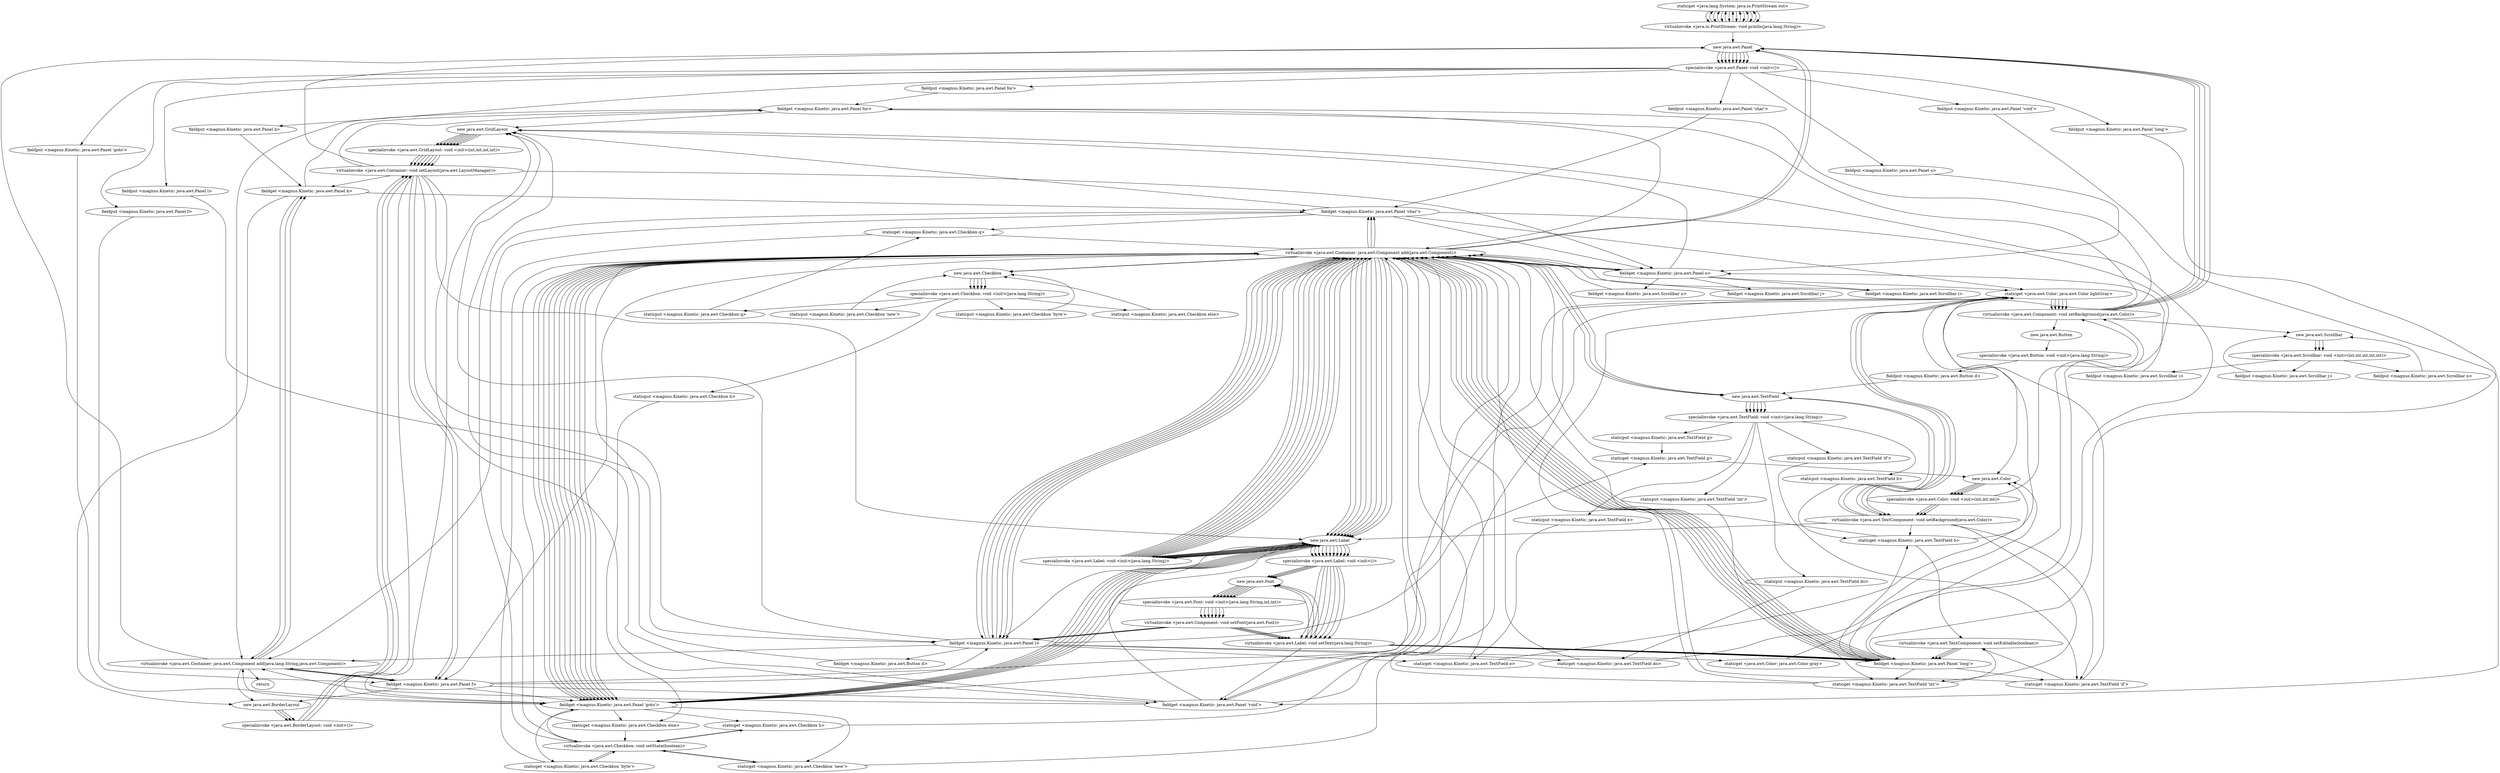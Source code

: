 digraph "" {
"staticget <java.lang.System: java.io.PrintStream out>";
 "staticget <java.lang.System: java.io.PrintStream out>"->"virtualinvoke <java.io.PrintStream: void println(java.lang.String)>";
 "virtualinvoke <java.io.PrintStream: void println(java.lang.String)>"->"staticget <java.lang.System: java.io.PrintStream out>";
 "staticget <java.lang.System: java.io.PrintStream out>"->"virtualinvoke <java.io.PrintStream: void println(java.lang.String)>";
 "virtualinvoke <java.io.PrintStream: void println(java.lang.String)>"->"staticget <java.lang.System: java.io.PrintStream out>";
 "staticget <java.lang.System: java.io.PrintStream out>"->"virtualinvoke <java.io.PrintStream: void println(java.lang.String)>";
 "virtualinvoke <java.io.PrintStream: void println(java.lang.String)>"->"staticget <java.lang.System: java.io.PrintStream out>";
 "staticget <java.lang.System: java.io.PrintStream out>"->"virtualinvoke <java.io.PrintStream: void println(java.lang.String)>";
 "virtualinvoke <java.io.PrintStream: void println(java.lang.String)>"->"staticget <java.lang.System: java.io.PrintStream out>";
 "staticget <java.lang.System: java.io.PrintStream out>"->"virtualinvoke <java.io.PrintStream: void println(java.lang.String)>";
 "virtualinvoke <java.io.PrintStream: void println(java.lang.String)>"->"staticget <java.lang.System: java.io.PrintStream out>";
 "staticget <java.lang.System: java.io.PrintStream out>"->"virtualinvoke <java.io.PrintStream: void println(java.lang.String)>";
 "virtualinvoke <java.io.PrintStream: void println(java.lang.String)>"->"staticget <java.lang.System: java.io.PrintStream out>";
 "staticget <java.lang.System: java.io.PrintStream out>"->"virtualinvoke <java.io.PrintStream: void println(java.lang.String)>";
 "virtualinvoke <java.io.PrintStream: void println(java.lang.String)>"->"staticget <java.lang.System: java.io.PrintStream out>";
 "staticget <java.lang.System: java.io.PrintStream out>"->"virtualinvoke <java.io.PrintStream: void println(java.lang.String)>";
 "virtualinvoke <java.io.PrintStream: void println(java.lang.String)>"->"new java.awt.Panel";
 "new java.awt.Panel"->"specialinvoke <java.awt.Panel: void <init>()>";
 "specialinvoke <java.awt.Panel: void <init>()>"->"fieldput <magnus.Kinetic: java.awt.Panel for>";
 "fieldput <magnus.Kinetic: java.awt.Panel for>"->"fieldget <magnus.Kinetic: java.awt.Panel for>";
 "fieldget <magnus.Kinetic: java.awt.Panel for>"->"new java.awt.GridLayout";
 "new java.awt.GridLayout"->"specialinvoke <java.awt.GridLayout: void <init>(int,int,int,int)>";
 "specialinvoke <java.awt.GridLayout: void <init>(int,int,int,int)>"->"virtualinvoke <java.awt.Container: void setLayout(java.awt.LayoutManager)>";
 "virtualinvoke <java.awt.Container: void setLayout(java.awt.LayoutManager)>"->"fieldget <magnus.Kinetic: java.awt.Panel for>";
 "fieldget <magnus.Kinetic: java.awt.Panel for>"->"new java.awt.Color";
 "new java.awt.Color"->"specialinvoke <java.awt.Color: void <init>(int,int,int)>";
 "specialinvoke <java.awt.Color: void <init>(int,int,int)>"->"virtualinvoke <java.awt.Component: void setBackground(java.awt.Color)>";
 "virtualinvoke <java.awt.Component: void setBackground(java.awt.Color)>"->"fieldget <magnus.Kinetic: java.awt.Panel for>";
 "fieldget <magnus.Kinetic: java.awt.Panel for>"->"virtualinvoke <java.awt.Container: java.awt.Component add(java.awt.Component)>";
 "virtualinvoke <java.awt.Container: java.awt.Component add(java.awt.Component)>"->"new java.awt.Panel";
 "new java.awt.Panel"->"specialinvoke <java.awt.Panel: void <init>()>";
 "specialinvoke <java.awt.Panel: void <init>()>"->"fieldput <magnus.Kinetic: java.awt.Panel f>";
 "fieldput <magnus.Kinetic: java.awt.Panel f>"->"fieldget <magnus.Kinetic: java.awt.Panel f>";
 "fieldget <magnus.Kinetic: java.awt.Panel f>"->"new java.awt.BorderLayout";
 "new java.awt.BorderLayout"->"specialinvoke <java.awt.BorderLayout: void <init>()>";
 "specialinvoke <java.awt.BorderLayout: void <init>()>"->"virtualinvoke <java.awt.Container: void setLayout(java.awt.LayoutManager)>";
 "virtualinvoke <java.awt.Container: void setLayout(java.awt.LayoutManager)>"->"fieldget <magnus.Kinetic: java.awt.Panel f>";
 "fieldget <magnus.Kinetic: java.awt.Panel f>"->"staticget <java.awt.Color: java.awt.Color lightGray>";
 "staticget <java.awt.Color: java.awt.Color lightGray>"->"virtualinvoke <java.awt.Component: void setBackground(java.awt.Color)>";
 "virtualinvoke <java.awt.Component: void setBackground(java.awt.Color)>"->"new java.awt.Panel";
 "new java.awt.Panel"->"specialinvoke <java.awt.Panel: void <init>()>";
 "specialinvoke <java.awt.Panel: void <init>()>"->"fieldput <magnus.Kinetic: java.awt.Panel 'void'>";
 "fieldput <magnus.Kinetic: java.awt.Panel 'void'>"->"fieldget <magnus.Kinetic: java.awt.Panel 'void'>";
 "fieldget <magnus.Kinetic: java.awt.Panel 'void'>"->"new java.awt.GridLayout";
 "new java.awt.GridLayout"->"specialinvoke <java.awt.GridLayout: void <init>(int,int,int,int)>";
 "specialinvoke <java.awt.GridLayout: void <init>(int,int,int,int)>"->"virtualinvoke <java.awt.Container: void setLayout(java.awt.LayoutManager)>";
 "virtualinvoke <java.awt.Container: void setLayout(java.awt.LayoutManager)>"->"fieldget <magnus.Kinetic: java.awt.Panel 'void'>";
 "fieldget <magnus.Kinetic: java.awt.Panel 'void'>"->"staticget <java.awt.Color: java.awt.Color lightGray>";
 "staticget <java.awt.Color: java.awt.Color lightGray>"->"virtualinvoke <java.awt.Component: void setBackground(java.awt.Color)>";
 "virtualinvoke <java.awt.Component: void setBackground(java.awt.Color)>"->"new java.awt.Panel";
 "new java.awt.Panel"->"specialinvoke <java.awt.Panel: void <init>()>";
 "specialinvoke <java.awt.Panel: void <init>()>"->"fieldput <magnus.Kinetic: java.awt.Panel l>";
 "fieldput <magnus.Kinetic: java.awt.Panel l>"->"fieldget <magnus.Kinetic: java.awt.Panel l>";
 "fieldget <magnus.Kinetic: java.awt.Panel l>"->"new java.awt.GridLayout";
 "new java.awt.GridLayout"->"specialinvoke <java.awt.GridLayout: void <init>(int,int,int,int)>";
 "specialinvoke <java.awt.GridLayout: void <init>(int,int,int,int)>"->"virtualinvoke <java.awt.Container: void setLayout(java.awt.LayoutManager)>";
 "virtualinvoke <java.awt.Container: void setLayout(java.awt.LayoutManager)>"->"fieldget <magnus.Kinetic: java.awt.Panel l>";
 "fieldget <magnus.Kinetic: java.awt.Panel l>"->"staticget <java.awt.Color: java.awt.Color gray>";
 "staticget <java.awt.Color: java.awt.Color gray>"->"virtualinvoke <java.awt.Component: void setBackground(java.awt.Color)>";
 "virtualinvoke <java.awt.Component: void setBackground(java.awt.Color)>"->"new java.awt.Panel";
 "new java.awt.Panel"->"specialinvoke <java.awt.Panel: void <init>()>";
 "specialinvoke <java.awt.Panel: void <init>()>"->"fieldput <magnus.Kinetic: java.awt.Panel 'goto'>";
 "fieldput <magnus.Kinetic: java.awt.Panel 'goto'>"->"fieldget <magnus.Kinetic: java.awt.Panel 'goto'>";
 "fieldget <magnus.Kinetic: java.awt.Panel 'goto'>"->"new java.awt.GridLayout";
 "new java.awt.GridLayout"->"specialinvoke <java.awt.GridLayout: void <init>(int,int,int,int)>";
 "specialinvoke <java.awt.GridLayout: void <init>(int,int,int,int)>"->"virtualinvoke <java.awt.Container: void setLayout(java.awt.LayoutManager)>";
 "virtualinvoke <java.awt.Container: void setLayout(java.awt.LayoutManager)>"->"fieldget <magnus.Kinetic: java.awt.Panel 'goto'>";
 "fieldget <magnus.Kinetic: java.awt.Panel 'goto'>"->"staticget <java.awt.Color: java.awt.Color lightGray>";
 "staticget <java.awt.Color: java.awt.Color lightGray>"->"virtualinvoke <java.awt.Component: void setBackground(java.awt.Color)>";
 "virtualinvoke <java.awt.Component: void setBackground(java.awt.Color)>"->"new java.awt.Button";
 "new java.awt.Button"->"specialinvoke <java.awt.Button: void <init>(java.lang.String)>";
 "specialinvoke <java.awt.Button: void <init>(java.lang.String)>"->"fieldput <magnus.Kinetic: java.awt.Button d>";
 "fieldput <magnus.Kinetic: java.awt.Button d>"->"new java.awt.TextField";
 "new java.awt.TextField"->"specialinvoke <java.awt.TextField: void <init>(java.lang.String)>";
 "specialinvoke <java.awt.TextField: void <init>(java.lang.String)>"->"staticput <magnus.Kinetic: java.awt.TextField g>";
 "staticput <magnus.Kinetic: java.awt.TextField g>"->"staticget <magnus.Kinetic: java.awt.TextField g>";
 "staticget <magnus.Kinetic: java.awt.TextField g>"->"new java.awt.Color";
 "new java.awt.Color"->"specialinvoke <java.awt.Color: void <init>(int,int,int)>";
 "specialinvoke <java.awt.Color: void <init>(int,int,int)>"->"virtualinvoke <java.awt.TextComponent: void setBackground(java.awt.Color)>";
 "virtualinvoke <java.awt.TextComponent: void setBackground(java.awt.Color)>"->"new java.awt.TextField";
 "new java.awt.TextField"->"specialinvoke <java.awt.TextField: void <init>(java.lang.String)>";
 "specialinvoke <java.awt.TextField: void <init>(java.lang.String)>"->"staticput <magnus.Kinetic: java.awt.TextField e>";
 "staticput <magnus.Kinetic: java.awt.TextField e>"->"staticget <magnus.Kinetic: java.awt.TextField e>";
 "staticget <magnus.Kinetic: java.awt.TextField e>"->"new java.awt.Color";
 "new java.awt.Color"->"specialinvoke <java.awt.Color: void <init>(int,int,int)>";
 "specialinvoke <java.awt.Color: void <init>(int,int,int)>"->"virtualinvoke <java.awt.TextComponent: void setBackground(java.awt.Color)>";
 "virtualinvoke <java.awt.TextComponent: void setBackground(java.awt.Color)>"->"new java.awt.TextField";
 "new java.awt.TextField"->"specialinvoke <java.awt.TextField: void <init>(java.lang.String)>";
 "specialinvoke <java.awt.TextField: void <init>(java.lang.String)>"->"staticput <magnus.Kinetic: java.awt.TextField do>";
 "staticput <magnus.Kinetic: java.awt.TextField do>"->"staticget <magnus.Kinetic: java.awt.TextField do>";
 "staticget <magnus.Kinetic: java.awt.TextField do>"->"new java.awt.Color";
 "new java.awt.Color"->"specialinvoke <java.awt.Color: void <init>(int,int,int)>";
 "specialinvoke <java.awt.Color: void <init>(int,int,int)>"->"virtualinvoke <java.awt.TextComponent: void setBackground(java.awt.Color)>";
 "virtualinvoke <java.awt.TextComponent: void setBackground(java.awt.Color)>"->"new java.awt.Label";
 "new java.awt.Label"->"specialinvoke <java.awt.Label: void <init>()>";
 "specialinvoke <java.awt.Label: void <init>()>"->"new java.awt.Font";
 "new java.awt.Font"->"specialinvoke <java.awt.Font: void <init>(java.lang.String,int,int)>";
 "specialinvoke <java.awt.Font: void <init>(java.lang.String,int,int)>"->"virtualinvoke <java.awt.Component: void setFont(java.awt.Font)>";
 "virtualinvoke <java.awt.Component: void setFont(java.awt.Font)>"->"virtualinvoke <java.awt.Label: void setText(java.lang.String)>";
 "virtualinvoke <java.awt.Label: void setText(java.lang.String)>"->"fieldget <magnus.Kinetic: java.awt.Panel 'void'>";
 "fieldget <magnus.Kinetic: java.awt.Panel 'void'>"->"virtualinvoke <java.awt.Container: java.awt.Component add(java.awt.Component)>";
 "virtualinvoke <java.awt.Container: java.awt.Component add(java.awt.Component)>"->"fieldget <magnus.Kinetic: java.awt.Panel 'void'>";
 "fieldget <magnus.Kinetic: java.awt.Panel 'void'>"->"new java.awt.Label";
 "new java.awt.Label"->"specialinvoke <java.awt.Label: void <init>(java.lang.String)>";
 "specialinvoke <java.awt.Label: void <init>(java.lang.String)>"->"virtualinvoke <java.awt.Container: java.awt.Component add(java.awt.Component)>";
 "virtualinvoke <java.awt.Container: java.awt.Component add(java.awt.Component)>"->"new java.awt.Label";
 "new java.awt.Label"->"specialinvoke <java.awt.Label: void <init>()>";
 "specialinvoke <java.awt.Label: void <init>()>"->"virtualinvoke <java.awt.Label: void setText(java.lang.String)>";
 "virtualinvoke <java.awt.Label: void setText(java.lang.String)>"->"new java.awt.Font";
 "new java.awt.Font"->"specialinvoke <java.awt.Font: void <init>(java.lang.String,int,int)>";
 "specialinvoke <java.awt.Font: void <init>(java.lang.String,int,int)>"->"virtualinvoke <java.awt.Component: void setFont(java.awt.Font)>";
 "virtualinvoke <java.awt.Component: void setFont(java.awt.Font)>"->"fieldget <magnus.Kinetic: java.awt.Panel l>";
 "fieldget <magnus.Kinetic: java.awt.Panel l>"->"virtualinvoke <java.awt.Container: java.awt.Component add(java.awt.Component)>";
 "virtualinvoke <java.awt.Container: java.awt.Component add(java.awt.Component)>"->"fieldget <magnus.Kinetic: java.awt.Panel l>";
 "fieldget <magnus.Kinetic: java.awt.Panel l>"->"staticget <magnus.Kinetic: java.awt.TextField g>";
 "staticget <magnus.Kinetic: java.awt.TextField g>"->"virtualinvoke <java.awt.Container: java.awt.Component add(java.awt.Component)>";
 "virtualinvoke <java.awt.Container: java.awt.Component add(java.awt.Component)>"->"new java.awt.Label";
 "new java.awt.Label"->"specialinvoke <java.awt.Label: void <init>()>";
 "specialinvoke <java.awt.Label: void <init>()>"->"virtualinvoke <java.awt.Label: void setText(java.lang.String)>";
 "virtualinvoke <java.awt.Label: void setText(java.lang.String)>"->"new java.awt.Font";
 "new java.awt.Font"->"specialinvoke <java.awt.Font: void <init>(java.lang.String,int,int)>";
 "specialinvoke <java.awt.Font: void <init>(java.lang.String,int,int)>"->"virtualinvoke <java.awt.Component: void setFont(java.awt.Font)>";
 "virtualinvoke <java.awt.Component: void setFont(java.awt.Font)>"->"fieldget <magnus.Kinetic: java.awt.Panel l>";
 "fieldget <magnus.Kinetic: java.awt.Panel l>"->"virtualinvoke <java.awt.Container: java.awt.Component add(java.awt.Component)>";
 "virtualinvoke <java.awt.Container: java.awt.Component add(java.awt.Component)>"->"fieldget <magnus.Kinetic: java.awt.Panel l>";
 "fieldget <magnus.Kinetic: java.awt.Panel l>"->"staticget <magnus.Kinetic: java.awt.TextField e>";
 "staticget <magnus.Kinetic: java.awt.TextField e>"->"virtualinvoke <java.awt.Container: java.awt.Component add(java.awt.Component)>";
 "virtualinvoke <java.awt.Container: java.awt.Component add(java.awt.Component)>"->"new java.awt.Label";
 "new java.awt.Label"->"specialinvoke <java.awt.Label: void <init>()>";
 "specialinvoke <java.awt.Label: void <init>()>"->"virtualinvoke <java.awt.Label: void setText(java.lang.String)>";
 "virtualinvoke <java.awt.Label: void setText(java.lang.String)>"->"new java.awt.Font";
 "new java.awt.Font"->"specialinvoke <java.awt.Font: void <init>(java.lang.String,int,int)>";
 "specialinvoke <java.awt.Font: void <init>(java.lang.String,int,int)>"->"virtualinvoke <java.awt.Component: void setFont(java.awt.Font)>";
 "virtualinvoke <java.awt.Component: void setFont(java.awt.Font)>"->"fieldget <magnus.Kinetic: java.awt.Panel l>";
 "fieldget <magnus.Kinetic: java.awt.Panel l>"->"virtualinvoke <java.awt.Container: java.awt.Component add(java.awt.Component)>";
 "virtualinvoke <java.awt.Container: java.awt.Component add(java.awt.Component)>"->"fieldget <magnus.Kinetic: java.awt.Panel l>";
 "fieldget <magnus.Kinetic: java.awt.Panel l>"->"staticget <magnus.Kinetic: java.awt.TextField do>";
 "staticget <magnus.Kinetic: java.awt.TextField do>"->"virtualinvoke <java.awt.Container: java.awt.Component add(java.awt.Component)>";
 "virtualinvoke <java.awt.Container: java.awt.Component add(java.awt.Component)>"->"fieldget <magnus.Kinetic: java.awt.Panel l>";
 "fieldget <magnus.Kinetic: java.awt.Panel l>"->"new java.awt.Label";
 "new java.awt.Label"->"specialinvoke <java.awt.Label: void <init>(java.lang.String)>";
 "specialinvoke <java.awt.Label: void <init>(java.lang.String)>"->"virtualinvoke <java.awt.Container: java.awt.Component add(java.awt.Component)>";
 "virtualinvoke <java.awt.Container: java.awt.Component add(java.awt.Component)>"->"fieldget <magnus.Kinetic: java.awt.Panel l>";
 "fieldget <magnus.Kinetic: java.awt.Panel l>"->"fieldget <magnus.Kinetic: java.awt.Button d>";
 "fieldget <magnus.Kinetic: java.awt.Button d>"->"virtualinvoke <java.awt.Container: java.awt.Component add(java.awt.Component)>";
 "virtualinvoke <java.awt.Container: java.awt.Component add(java.awt.Component)>"->"new java.awt.Checkbox";
 "new java.awt.Checkbox"->"specialinvoke <java.awt.Checkbox: void <init>(java.lang.String)>";
 "specialinvoke <java.awt.Checkbox: void <init>(java.lang.String)>"->"staticput <magnus.Kinetic: java.awt.Checkbox else>";
 "staticput <magnus.Kinetic: java.awt.Checkbox else>"->"new java.awt.Checkbox";
 "new java.awt.Checkbox"->"specialinvoke <java.awt.Checkbox: void <init>(java.lang.String)>";
 "specialinvoke <java.awt.Checkbox: void <init>(java.lang.String)>"->"staticput <magnus.Kinetic: java.awt.Checkbox 'new'>";
 "staticput <magnus.Kinetic: java.awt.Checkbox 'new'>"->"new java.awt.Checkbox";
 "new java.awt.Checkbox"->"specialinvoke <java.awt.Checkbox: void <init>(java.lang.String)>";
 "specialinvoke <java.awt.Checkbox: void <init>(java.lang.String)>"->"staticput <magnus.Kinetic: java.awt.Checkbox 'byte'>";
 "staticput <magnus.Kinetic: java.awt.Checkbox 'byte'>"->"new java.awt.Checkbox";
 "new java.awt.Checkbox"->"specialinvoke <java.awt.Checkbox: void <init>(java.lang.String)>";
 "specialinvoke <java.awt.Checkbox: void <init>(java.lang.String)>"->"staticput <magnus.Kinetic: java.awt.Checkbox h>";
 "staticput <magnus.Kinetic: java.awt.Checkbox h>"->"staticget <magnus.Kinetic: java.awt.Checkbox else>";
 "staticget <magnus.Kinetic: java.awt.Checkbox else>"->"virtualinvoke <java.awt.Checkbox: void setState(boolean)>";
 "virtualinvoke <java.awt.Checkbox: void setState(boolean)>"->"staticget <magnus.Kinetic: java.awt.Checkbox 'new'>";
 "staticget <magnus.Kinetic: java.awt.Checkbox 'new'>"->"virtualinvoke <java.awt.Checkbox: void setState(boolean)>";
 "virtualinvoke <java.awt.Checkbox: void setState(boolean)>"->"staticget <magnus.Kinetic: java.awt.Checkbox 'byte'>";
 "staticget <magnus.Kinetic: java.awt.Checkbox 'byte'>"->"virtualinvoke <java.awt.Checkbox: void setState(boolean)>";
 "virtualinvoke <java.awt.Checkbox: void setState(boolean)>"->"staticget <magnus.Kinetic: java.awt.Checkbox h>";
 "staticget <magnus.Kinetic: java.awt.Checkbox h>"->"virtualinvoke <java.awt.Checkbox: void setState(boolean)>";
 "virtualinvoke <java.awt.Checkbox: void setState(boolean)>"->"fieldget <magnus.Kinetic: java.awt.Panel 'goto'>";
 "fieldget <magnus.Kinetic: java.awt.Panel 'goto'>"->"staticget <magnus.Kinetic: java.awt.Checkbox else>";
 "staticget <magnus.Kinetic: java.awt.Checkbox else>"->"virtualinvoke <java.awt.Container: java.awt.Component add(java.awt.Component)>";
 "virtualinvoke <java.awt.Container: java.awt.Component add(java.awt.Component)>"->"fieldget <magnus.Kinetic: java.awt.Panel 'goto'>";
 "fieldget <magnus.Kinetic: java.awt.Panel 'goto'>"->"new java.awt.Label";
 "new java.awt.Label"->"specialinvoke <java.awt.Label: void <init>(java.lang.String)>";
 "specialinvoke <java.awt.Label: void <init>(java.lang.String)>"->"virtualinvoke <java.awt.Container: java.awt.Component add(java.awt.Component)>";
 "virtualinvoke <java.awt.Container: java.awt.Component add(java.awt.Component)>"->"fieldget <magnus.Kinetic: java.awt.Panel 'goto'>";
 "fieldget <magnus.Kinetic: java.awt.Panel 'goto'>"->"staticget <magnus.Kinetic: java.awt.Checkbox 'new'>";
 "staticget <magnus.Kinetic: java.awt.Checkbox 'new'>"->"virtualinvoke <java.awt.Container: java.awt.Component add(java.awt.Component)>";
 "virtualinvoke <java.awt.Container: java.awt.Component add(java.awt.Component)>"->"fieldget <magnus.Kinetic: java.awt.Panel 'goto'>";
 "fieldget <magnus.Kinetic: java.awt.Panel 'goto'>"->"new java.awt.Label";
 "new java.awt.Label"->"specialinvoke <java.awt.Label: void <init>(java.lang.String)>";
 "specialinvoke <java.awt.Label: void <init>(java.lang.String)>"->"virtualinvoke <java.awt.Container: java.awt.Component add(java.awt.Component)>";
 "virtualinvoke <java.awt.Container: java.awt.Component add(java.awt.Component)>"->"fieldget <magnus.Kinetic: java.awt.Panel 'goto'>";
 "fieldget <magnus.Kinetic: java.awt.Panel 'goto'>"->"staticget <magnus.Kinetic: java.awt.Checkbox 'byte'>";
 "staticget <magnus.Kinetic: java.awt.Checkbox 'byte'>"->"virtualinvoke <java.awt.Container: java.awt.Component add(java.awt.Component)>";
 "virtualinvoke <java.awt.Container: java.awt.Component add(java.awt.Component)>"->"fieldget <magnus.Kinetic: java.awt.Panel 'goto'>";
 "fieldget <magnus.Kinetic: java.awt.Panel 'goto'>"->"new java.awt.Label";
 "new java.awt.Label"->"specialinvoke <java.awt.Label: void <init>(java.lang.String)>";
 "specialinvoke <java.awt.Label: void <init>(java.lang.String)>"->"virtualinvoke <java.awt.Container: java.awt.Component add(java.awt.Component)>";
 "virtualinvoke <java.awt.Container: java.awt.Component add(java.awt.Component)>"->"fieldget <magnus.Kinetic: java.awt.Panel 'goto'>";
 "fieldget <magnus.Kinetic: java.awt.Panel 'goto'>"->"staticget <magnus.Kinetic: java.awt.Checkbox h>";
 "staticget <magnus.Kinetic: java.awt.Checkbox h>"->"virtualinvoke <java.awt.Container: java.awt.Component add(java.awt.Component)>";
 "virtualinvoke <java.awt.Container: java.awt.Component add(java.awt.Component)>"->"fieldget <magnus.Kinetic: java.awt.Panel 'goto'>";
 "fieldget <magnus.Kinetic: java.awt.Panel 'goto'>"->"new java.awt.Label";
 "new java.awt.Label"->"specialinvoke <java.awt.Label: void <init>(java.lang.String)>";
 "specialinvoke <java.awt.Label: void <init>(java.lang.String)>"->"virtualinvoke <java.awt.Container: java.awt.Component add(java.awt.Component)>";
 "virtualinvoke <java.awt.Container: java.awt.Component add(java.awt.Component)>"->"fieldget <magnus.Kinetic: java.awt.Panel 'goto'>";
 "fieldget <magnus.Kinetic: java.awt.Panel 'goto'>"->"new java.awt.Label";
 "new java.awt.Label"->"specialinvoke <java.awt.Label: void <init>(java.lang.String)>";
 "specialinvoke <java.awt.Label: void <init>(java.lang.String)>"->"virtualinvoke <java.awt.Container: java.awt.Component add(java.awt.Component)>";
 "virtualinvoke <java.awt.Container: java.awt.Component add(java.awt.Component)>"->"fieldget <magnus.Kinetic: java.awt.Panel 'goto'>";
 "fieldget <magnus.Kinetic: java.awt.Panel 'goto'>"->"new java.awt.Label";
 "new java.awt.Label"->"specialinvoke <java.awt.Label: void <init>(java.lang.String)>";
 "specialinvoke <java.awt.Label: void <init>(java.lang.String)>"->"virtualinvoke <java.awt.Container: java.awt.Component add(java.awt.Component)>";
 "virtualinvoke <java.awt.Container: java.awt.Component add(java.awt.Component)>"->"fieldget <magnus.Kinetic: java.awt.Panel 'goto'>";
 "fieldget <magnus.Kinetic: java.awt.Panel 'goto'>"->"new java.awt.Label";
 "new java.awt.Label"->"specialinvoke <java.awt.Label: void <init>(java.lang.String)>";
 "specialinvoke <java.awt.Label: void <init>(java.lang.String)>"->"virtualinvoke <java.awt.Container: java.awt.Component add(java.awt.Component)>";
 "virtualinvoke <java.awt.Container: java.awt.Component add(java.awt.Component)>"->"fieldget <magnus.Kinetic: java.awt.Panel 'goto'>";
 "fieldget <magnus.Kinetic: java.awt.Panel 'goto'>"->"new java.awt.Label";
 "new java.awt.Label"->"specialinvoke <java.awt.Label: void <init>(java.lang.String)>";
 "specialinvoke <java.awt.Label: void <init>(java.lang.String)>"->"virtualinvoke <java.awt.Container: java.awt.Component add(java.awt.Component)>";
 "virtualinvoke <java.awt.Container: java.awt.Component add(java.awt.Component)>"->"fieldget <magnus.Kinetic: java.awt.Panel f>";
 "fieldget <magnus.Kinetic: java.awt.Panel f>"->"fieldget <magnus.Kinetic: java.awt.Panel 'void'>";
 "fieldget <magnus.Kinetic: java.awt.Panel 'void'>"->"virtualinvoke <java.awt.Container: java.awt.Component add(java.lang.String,java.awt.Component)>";
 "virtualinvoke <java.awt.Container: java.awt.Component add(java.lang.String,java.awt.Component)>"->"fieldget <magnus.Kinetic: java.awt.Panel f>";
 "fieldget <magnus.Kinetic: java.awt.Panel f>"->"fieldget <magnus.Kinetic: java.awt.Panel l>";
 "fieldget <magnus.Kinetic: java.awt.Panel l>"->"virtualinvoke <java.awt.Container: java.awt.Component add(java.lang.String,java.awt.Component)>";
 "virtualinvoke <java.awt.Container: java.awt.Component add(java.lang.String,java.awt.Component)>"->"fieldget <magnus.Kinetic: java.awt.Panel f>";
 "fieldget <magnus.Kinetic: java.awt.Panel f>"->"fieldget <magnus.Kinetic: java.awt.Panel 'goto'>";
 "fieldget <magnus.Kinetic: java.awt.Panel 'goto'>"->"virtualinvoke <java.awt.Container: java.awt.Component add(java.lang.String,java.awt.Component)>";
 "virtualinvoke <java.awt.Container: java.awt.Component add(java.lang.String,java.awt.Component)>"->"new java.awt.Panel";
 "new java.awt.Panel"->"specialinvoke <java.awt.Panel: void <init>()>";
 "specialinvoke <java.awt.Panel: void <init>()>"->"fieldput <magnus.Kinetic: java.awt.Panel 'char'>";
 "fieldput <magnus.Kinetic: java.awt.Panel 'char'>"->"fieldget <magnus.Kinetic: java.awt.Panel 'char'>";
 "fieldget <magnus.Kinetic: java.awt.Panel 'char'>"->"new java.awt.GridLayout";
 "new java.awt.GridLayout"->"specialinvoke <java.awt.GridLayout: void <init>(int,int,int,int)>";
 "specialinvoke <java.awt.GridLayout: void <init>(int,int,int,int)>"->"virtualinvoke <java.awt.Container: void setLayout(java.awt.LayoutManager)>";
 "virtualinvoke <java.awt.Container: void setLayout(java.awt.LayoutManager)>"->"new java.awt.Panel";
 "new java.awt.Panel"->"specialinvoke <java.awt.Panel: void <init>()>";
 "specialinvoke <java.awt.Panel: void <init>()>"->"fieldput <magnus.Kinetic: java.awt.Panel o>";
 "fieldput <magnus.Kinetic: java.awt.Panel o>"->"fieldget <magnus.Kinetic: java.awt.Panel o>";
 "fieldget <magnus.Kinetic: java.awt.Panel o>"->"new java.awt.GridLayout";
 "new java.awt.GridLayout"->"specialinvoke <java.awt.GridLayout: void <init>(int,int,int,int)>";
 "specialinvoke <java.awt.GridLayout: void <init>(int,int,int,int)>"->"virtualinvoke <java.awt.Container: void setLayout(java.awt.LayoutManager)>";
 "virtualinvoke <java.awt.Container: void setLayout(java.awt.LayoutManager)>"->"fieldget <magnus.Kinetic: java.awt.Panel o>";
 "fieldget <magnus.Kinetic: java.awt.Panel o>"->"staticget <java.awt.Color: java.awt.Color lightGray>";
 "staticget <java.awt.Color: java.awt.Color lightGray>"->"virtualinvoke <java.awt.Component: void setBackground(java.awt.Color)>";
 "virtualinvoke <java.awt.Component: void setBackground(java.awt.Color)>"->"new java.awt.Scrollbar";
 "new java.awt.Scrollbar"->"specialinvoke <java.awt.Scrollbar: void <init>(int,int,int,int,int)>";
 "specialinvoke <java.awt.Scrollbar: void <init>(int,int,int,int,int)>"->"fieldput <magnus.Kinetic: java.awt.Scrollbar n>";
 "fieldput <magnus.Kinetic: java.awt.Scrollbar n>"->"new java.awt.Scrollbar";
 "new java.awt.Scrollbar"->"specialinvoke <java.awt.Scrollbar: void <init>(int,int,int,int,int)>";
 "specialinvoke <java.awt.Scrollbar: void <init>(int,int,int,int,int)>"->"fieldput <magnus.Kinetic: java.awt.Scrollbar j>";
 "fieldput <magnus.Kinetic: java.awt.Scrollbar j>"->"new java.awt.Scrollbar";
 "new java.awt.Scrollbar"->"specialinvoke <java.awt.Scrollbar: void <init>(int,int,int,int,int)>";
 "specialinvoke <java.awt.Scrollbar: void <init>(int,int,int,int,int)>"->"fieldput <magnus.Kinetic: java.awt.Scrollbar i>";
 "fieldput <magnus.Kinetic: java.awt.Scrollbar i>"->"fieldget <magnus.Kinetic: java.awt.Panel o>";
 "fieldget <magnus.Kinetic: java.awt.Panel o>"->"fieldget <magnus.Kinetic: java.awt.Scrollbar n>";
 "fieldget <magnus.Kinetic: java.awt.Scrollbar n>"->"virtualinvoke <java.awt.Container: java.awt.Component add(java.awt.Component)>";
 "virtualinvoke <java.awt.Container: java.awt.Component add(java.awt.Component)>"->"fieldget <magnus.Kinetic: java.awt.Panel o>";
 "fieldget <magnus.Kinetic: java.awt.Panel o>"->"fieldget <magnus.Kinetic: java.awt.Scrollbar j>";
 "fieldget <magnus.Kinetic: java.awt.Scrollbar j>"->"virtualinvoke <java.awt.Container: java.awt.Component add(java.awt.Component)>";
 "virtualinvoke <java.awt.Container: java.awt.Component add(java.awt.Component)>"->"fieldget <magnus.Kinetic: java.awt.Panel o>";
 "fieldget <magnus.Kinetic: java.awt.Panel o>"->"fieldget <magnus.Kinetic: java.awt.Scrollbar i>";
 "fieldget <magnus.Kinetic: java.awt.Scrollbar i>"->"virtualinvoke <java.awt.Container: java.awt.Component add(java.awt.Component)>";
 "virtualinvoke <java.awt.Container: java.awt.Component add(java.awt.Component)>"->"fieldget <magnus.Kinetic: java.awt.Panel 'char'>";
 "fieldget <magnus.Kinetic: java.awt.Panel 'char'>"->"fieldget <magnus.Kinetic: java.awt.Panel o>";
 "fieldget <magnus.Kinetic: java.awt.Panel o>"->"virtualinvoke <java.awt.Container: java.awt.Component add(java.awt.Component)>";
 "virtualinvoke <java.awt.Container: java.awt.Component add(java.awt.Component)>"->"new java.awt.Panel";
 "new java.awt.Panel"->"specialinvoke <java.awt.Panel: void <init>()>";
 "specialinvoke <java.awt.Panel: void <init>()>"->"fieldput <magnus.Kinetic: java.awt.Panel 'long'>";
 "fieldput <magnus.Kinetic: java.awt.Panel 'long'>"->"fieldget <magnus.Kinetic: java.awt.Panel 'long'>";
 "fieldget <magnus.Kinetic: java.awt.Panel 'long'>"->"new java.awt.GridLayout";
 "new java.awt.GridLayout"->"specialinvoke <java.awt.GridLayout: void <init>(int,int,int,int)>";
 "specialinvoke <java.awt.GridLayout: void <init>(int,int,int,int)>"->"virtualinvoke <java.awt.Container: void setLayout(java.awt.LayoutManager)>";
 "virtualinvoke <java.awt.Container: void setLayout(java.awt.LayoutManager)>"->"new java.awt.Label";
 "new java.awt.Label"->"specialinvoke <java.awt.Label: void <init>()>";
 "specialinvoke <java.awt.Label: void <init>()>"->"new java.awt.Font";
 "new java.awt.Font"->"specialinvoke <java.awt.Font: void <init>(java.lang.String,int,int)>";
 "specialinvoke <java.awt.Font: void <init>(java.lang.String,int,int)>"->"virtualinvoke <java.awt.Component: void setFont(java.awt.Font)>";
 "virtualinvoke <java.awt.Component: void setFont(java.awt.Font)>"->"virtualinvoke <java.awt.Label: void setText(java.lang.String)>";
 "virtualinvoke <java.awt.Label: void setText(java.lang.String)>"->"fieldget <magnus.Kinetic: java.awt.Panel 'long'>";
 "fieldget <magnus.Kinetic: java.awt.Panel 'long'>"->"virtualinvoke <java.awt.Container: java.awt.Component add(java.awt.Component)>";
 "virtualinvoke <java.awt.Container: java.awt.Component add(java.awt.Component)>"->"new java.awt.TextField";
 "new java.awt.TextField"->"specialinvoke <java.awt.TextField: void <init>(java.lang.String)>";
 "specialinvoke <java.awt.TextField: void <init>(java.lang.String)>"->"staticput <magnus.Kinetic: java.awt.TextField 'int'>";
 "staticput <magnus.Kinetic: java.awt.TextField 'int'>"->"staticget <magnus.Kinetic: java.awt.TextField 'int'>";
 "staticget <magnus.Kinetic: java.awt.TextField 'int'>"->"staticget <java.awt.Color: java.awt.Color lightGray>";
 "staticget <java.awt.Color: java.awt.Color lightGray>"->"virtualinvoke <java.awt.TextComponent: void setBackground(java.awt.Color)>";
 "virtualinvoke <java.awt.TextComponent: void setBackground(java.awt.Color)>"->"staticget <magnus.Kinetic: java.awt.TextField 'int'>";
 "staticget <magnus.Kinetic: java.awt.TextField 'int'>"->"virtualinvoke <java.awt.TextComponent: void setEditable(boolean)>";
 "virtualinvoke <java.awt.TextComponent: void setEditable(boolean)>"->"fieldget <magnus.Kinetic: java.awt.Panel 'long'>";
 "fieldget <magnus.Kinetic: java.awt.Panel 'long'>"->"staticget <magnus.Kinetic: java.awt.TextField 'int'>";
 "staticget <magnus.Kinetic: java.awt.TextField 'int'>"->"virtualinvoke <java.awt.Container: java.awt.Component add(java.awt.Component)>";
 "virtualinvoke <java.awt.Container: java.awt.Component add(java.awt.Component)>"->"new java.awt.Label";
 "new java.awt.Label"->"specialinvoke <java.awt.Label: void <init>()>";
 "specialinvoke <java.awt.Label: void <init>()>"->"virtualinvoke <java.awt.Label: void setText(java.lang.String)>";
 "virtualinvoke <java.awt.Label: void setText(java.lang.String)>"->"fieldget <magnus.Kinetic: java.awt.Panel 'long'>";
 "fieldget <magnus.Kinetic: java.awt.Panel 'long'>"->"virtualinvoke <java.awt.Container: java.awt.Component add(java.awt.Component)>";
 "virtualinvoke <java.awt.Container: java.awt.Component add(java.awt.Component)>"->"new java.awt.Label";
 "new java.awt.Label"->"specialinvoke <java.awt.Label: void <init>()>";
 "specialinvoke <java.awt.Label: void <init>()>"->"virtualinvoke <java.awt.Label: void setText(java.lang.String)>";
 "virtualinvoke <java.awt.Label: void setText(java.lang.String)>"->"fieldget <magnus.Kinetic: java.awt.Panel 'long'>";
 "fieldget <magnus.Kinetic: java.awt.Panel 'long'>"->"virtualinvoke <java.awt.Container: java.awt.Component add(java.awt.Component)>";
 "virtualinvoke <java.awt.Container: java.awt.Component add(java.awt.Component)>"->"new java.awt.Label";
 "new java.awt.Label"->"specialinvoke <java.awt.Label: void <init>()>";
 "specialinvoke <java.awt.Label: void <init>()>"->"new java.awt.Font";
 "new java.awt.Font"->"specialinvoke <java.awt.Font: void <init>(java.lang.String,int,int)>";
 "specialinvoke <java.awt.Font: void <init>(java.lang.String,int,int)>"->"virtualinvoke <java.awt.Component: void setFont(java.awt.Font)>";
 "virtualinvoke <java.awt.Component: void setFont(java.awt.Font)>"->"virtualinvoke <java.awt.Label: void setText(java.lang.String)>";
 "virtualinvoke <java.awt.Label: void setText(java.lang.String)>"->"fieldget <magnus.Kinetic: java.awt.Panel 'long'>";
 "fieldget <magnus.Kinetic: java.awt.Panel 'long'>"->"virtualinvoke <java.awt.Container: java.awt.Component add(java.awt.Component)>";
 "virtualinvoke <java.awt.Container: java.awt.Component add(java.awt.Component)>"->"new java.awt.TextField";
 "new java.awt.TextField"->"specialinvoke <java.awt.TextField: void <init>(java.lang.String)>";
 "specialinvoke <java.awt.TextField: void <init>(java.lang.String)>"->"staticput <magnus.Kinetic: java.awt.TextField 'if'>";
 "staticput <magnus.Kinetic: java.awt.TextField 'if'>"->"staticget <magnus.Kinetic: java.awt.TextField 'if'>";
 "staticget <magnus.Kinetic: java.awt.TextField 'if'>"->"staticget <java.awt.Color: java.awt.Color lightGray>";
 "staticget <java.awt.Color: java.awt.Color lightGray>"->"virtualinvoke <java.awt.TextComponent: void setBackground(java.awt.Color)>";
 "virtualinvoke <java.awt.TextComponent: void setBackground(java.awt.Color)>"->"staticget <magnus.Kinetic: java.awt.TextField 'if'>";
 "staticget <magnus.Kinetic: java.awt.TextField 'if'>"->"virtualinvoke <java.awt.TextComponent: void setEditable(boolean)>";
 "virtualinvoke <java.awt.TextComponent: void setEditable(boolean)>"->"fieldget <magnus.Kinetic: java.awt.Panel 'long'>";
 "fieldget <magnus.Kinetic: java.awt.Panel 'long'>"->"staticget <magnus.Kinetic: java.awt.TextField 'if'>";
 "staticget <magnus.Kinetic: java.awt.TextField 'if'>"->"virtualinvoke <java.awt.Container: java.awt.Component add(java.awt.Component)>";
 "virtualinvoke <java.awt.Container: java.awt.Component add(java.awt.Component)>"->"new java.awt.Label";
 "new java.awt.Label"->"specialinvoke <java.awt.Label: void <init>()>";
 "specialinvoke <java.awt.Label: void <init>()>"->"virtualinvoke <java.awt.Label: void setText(java.lang.String)>";
 "virtualinvoke <java.awt.Label: void setText(java.lang.String)>"->"fieldget <magnus.Kinetic: java.awt.Panel 'long'>";
 "fieldget <magnus.Kinetic: java.awt.Panel 'long'>"->"virtualinvoke <java.awt.Container: java.awt.Component add(java.awt.Component)>";
 "virtualinvoke <java.awt.Container: java.awt.Component add(java.awt.Component)>"->"new java.awt.Label";
 "new java.awt.Label"->"specialinvoke <java.awt.Label: void <init>()>";
 "specialinvoke <java.awt.Label: void <init>()>"->"virtualinvoke <java.awt.Label: void setText(java.lang.String)>";
 "virtualinvoke <java.awt.Label: void setText(java.lang.String)>"->"fieldget <magnus.Kinetic: java.awt.Panel 'long'>";
 "fieldget <magnus.Kinetic: java.awt.Panel 'long'>"->"virtualinvoke <java.awt.Container: java.awt.Component add(java.awt.Component)>";
 "virtualinvoke <java.awt.Container: java.awt.Component add(java.awt.Component)>"->"new java.awt.Label";
 "new java.awt.Label"->"specialinvoke <java.awt.Label: void <init>()>";
 "specialinvoke <java.awt.Label: void <init>()>"->"new java.awt.Font";
 "new java.awt.Font"->"specialinvoke <java.awt.Font: void <init>(java.lang.String,int,int)>";
 "specialinvoke <java.awt.Font: void <init>(java.lang.String,int,int)>"->"virtualinvoke <java.awt.Component: void setFont(java.awt.Font)>";
 "virtualinvoke <java.awt.Component: void setFont(java.awt.Font)>"->"virtualinvoke <java.awt.Label: void setText(java.lang.String)>";
 "virtualinvoke <java.awt.Label: void setText(java.lang.String)>"->"fieldget <magnus.Kinetic: java.awt.Panel 'long'>";
 "fieldget <magnus.Kinetic: java.awt.Panel 'long'>"->"virtualinvoke <java.awt.Container: java.awt.Component add(java.awt.Component)>";
 "virtualinvoke <java.awt.Container: java.awt.Component add(java.awt.Component)>"->"new java.awt.TextField";
 "new java.awt.TextField"->"specialinvoke <java.awt.TextField: void <init>(java.lang.String)>";
 "specialinvoke <java.awt.TextField: void <init>(java.lang.String)>"->"staticput <magnus.Kinetic: java.awt.TextField b>";
 "staticput <magnus.Kinetic: java.awt.TextField b>"->"staticget <magnus.Kinetic: java.awt.TextField b>";
 "staticget <magnus.Kinetic: java.awt.TextField b>"->"staticget <java.awt.Color: java.awt.Color lightGray>";
 "staticget <java.awt.Color: java.awt.Color lightGray>"->"virtualinvoke <java.awt.TextComponent: void setBackground(java.awt.Color)>";
 "virtualinvoke <java.awt.TextComponent: void setBackground(java.awt.Color)>"->"staticget <magnus.Kinetic: java.awt.TextField b>";
 "staticget <magnus.Kinetic: java.awt.TextField b>"->"virtualinvoke <java.awt.TextComponent: void setEditable(boolean)>";
 "virtualinvoke <java.awt.TextComponent: void setEditable(boolean)>"->"fieldget <magnus.Kinetic: java.awt.Panel 'long'>";
 "fieldget <magnus.Kinetic: java.awt.Panel 'long'>"->"staticget <magnus.Kinetic: java.awt.TextField b>";
 "staticget <magnus.Kinetic: java.awt.TextField b>"->"virtualinvoke <java.awt.Container: java.awt.Component add(java.awt.Component)>";
 "virtualinvoke <java.awt.Container: java.awt.Component add(java.awt.Component)>"->"fieldget <magnus.Kinetic: java.awt.Panel 'char'>";
 "fieldget <magnus.Kinetic: java.awt.Panel 'char'>"->"fieldget <magnus.Kinetic: java.awt.Panel 'long'>";
 "fieldget <magnus.Kinetic: java.awt.Panel 'long'>"->"virtualinvoke <java.awt.Container: java.awt.Component add(java.awt.Component)>";
 "virtualinvoke <java.awt.Container: java.awt.Component add(java.awt.Component)>"->"new java.awt.Checkbox";
 "new java.awt.Checkbox"->"specialinvoke <java.awt.Checkbox: void <init>(java.lang.String)>";
 "specialinvoke <java.awt.Checkbox: void <init>(java.lang.String)>"->"staticput <magnus.Kinetic: java.awt.Checkbox q>";
 "staticput <magnus.Kinetic: java.awt.Checkbox q>"->"staticget <magnus.Kinetic: java.awt.Checkbox q>";
 "staticget <magnus.Kinetic: java.awt.Checkbox q>"->"virtualinvoke <java.awt.Checkbox: void setState(boolean)>";
 "virtualinvoke <java.awt.Checkbox: void setState(boolean)>"->"fieldget <magnus.Kinetic: java.awt.Panel 'char'>";
 "fieldget <magnus.Kinetic: java.awt.Panel 'char'>"->"staticget <magnus.Kinetic: java.awt.Checkbox q>";
 "staticget <magnus.Kinetic: java.awt.Checkbox q>"->"virtualinvoke <java.awt.Container: java.awt.Component add(java.awt.Component)>";
 "virtualinvoke <java.awt.Container: java.awt.Component add(java.awt.Component)>"->"fieldget <magnus.Kinetic: java.awt.Panel 'char'>";
 "fieldget <magnus.Kinetic: java.awt.Panel 'char'>"->"staticget <java.awt.Color: java.awt.Color lightGray>";
 "staticget <java.awt.Color: java.awt.Color lightGray>"->"virtualinvoke <java.awt.Component: void setBackground(java.awt.Color)>";
 "virtualinvoke <java.awt.Component: void setBackground(java.awt.Color)>"->"new java.awt.Panel";
 "new java.awt.Panel"->"specialinvoke <java.awt.Panel: void <init>()>";
 "specialinvoke <java.awt.Panel: void <init>()>"->"fieldput <magnus.Kinetic: java.awt.Panel k>";
 "fieldput <magnus.Kinetic: java.awt.Panel k>"->"fieldget <magnus.Kinetic: java.awt.Panel k>";
 "fieldget <magnus.Kinetic: java.awt.Panel k>"->"new java.awt.BorderLayout";
 "new java.awt.BorderLayout"->"specialinvoke <java.awt.BorderLayout: void <init>()>";
 "specialinvoke <java.awt.BorderLayout: void <init>()>"->"virtualinvoke <java.awt.Container: void setLayout(java.awt.LayoutManager)>";
 "virtualinvoke <java.awt.Container: void setLayout(java.awt.LayoutManager)>"->"fieldget <magnus.Kinetic: java.awt.Panel k>";
 "fieldget <magnus.Kinetic: java.awt.Panel k>"->"fieldget <magnus.Kinetic: java.awt.Panel for>";
 "fieldget <magnus.Kinetic: java.awt.Panel for>"->"virtualinvoke <java.awt.Container: java.awt.Component add(java.lang.String,java.awt.Component)>";
 "virtualinvoke <java.awt.Container: java.awt.Component add(java.lang.String,java.awt.Component)>"->"fieldget <magnus.Kinetic: java.awt.Panel k>";
 "fieldget <magnus.Kinetic: java.awt.Panel k>"->"fieldget <magnus.Kinetic: java.awt.Panel 'char'>";
 "fieldget <magnus.Kinetic: java.awt.Panel 'char'>"->"virtualinvoke <java.awt.Container: java.awt.Component add(java.lang.String,java.awt.Component)>";
 "virtualinvoke <java.awt.Container: java.awt.Component add(java.lang.String,java.awt.Component)>"->"new java.awt.BorderLayout";
 "new java.awt.BorderLayout"->"specialinvoke <java.awt.BorderLayout: void <init>()>";
 "specialinvoke <java.awt.BorderLayout: void <init>()>"->"virtualinvoke <java.awt.Container: void setLayout(java.awt.LayoutManager)>";
 "virtualinvoke <java.awt.Container: void setLayout(java.awt.LayoutManager)>"->"fieldget <magnus.Kinetic: java.awt.Panel f>";
 "fieldget <magnus.Kinetic: java.awt.Panel f>"->"virtualinvoke <java.awt.Container: java.awt.Component add(java.lang.String,java.awt.Component)>";
 "virtualinvoke <java.awt.Container: java.awt.Component add(java.lang.String,java.awt.Component)>"->"fieldget <magnus.Kinetic: java.awt.Panel k>";
 "fieldget <magnus.Kinetic: java.awt.Panel k>"->"virtualinvoke <java.awt.Container: java.awt.Component add(java.lang.String,java.awt.Component)>";
 "virtualinvoke <java.awt.Container: java.awt.Component add(java.lang.String,java.awt.Component)>"->"return";
}
